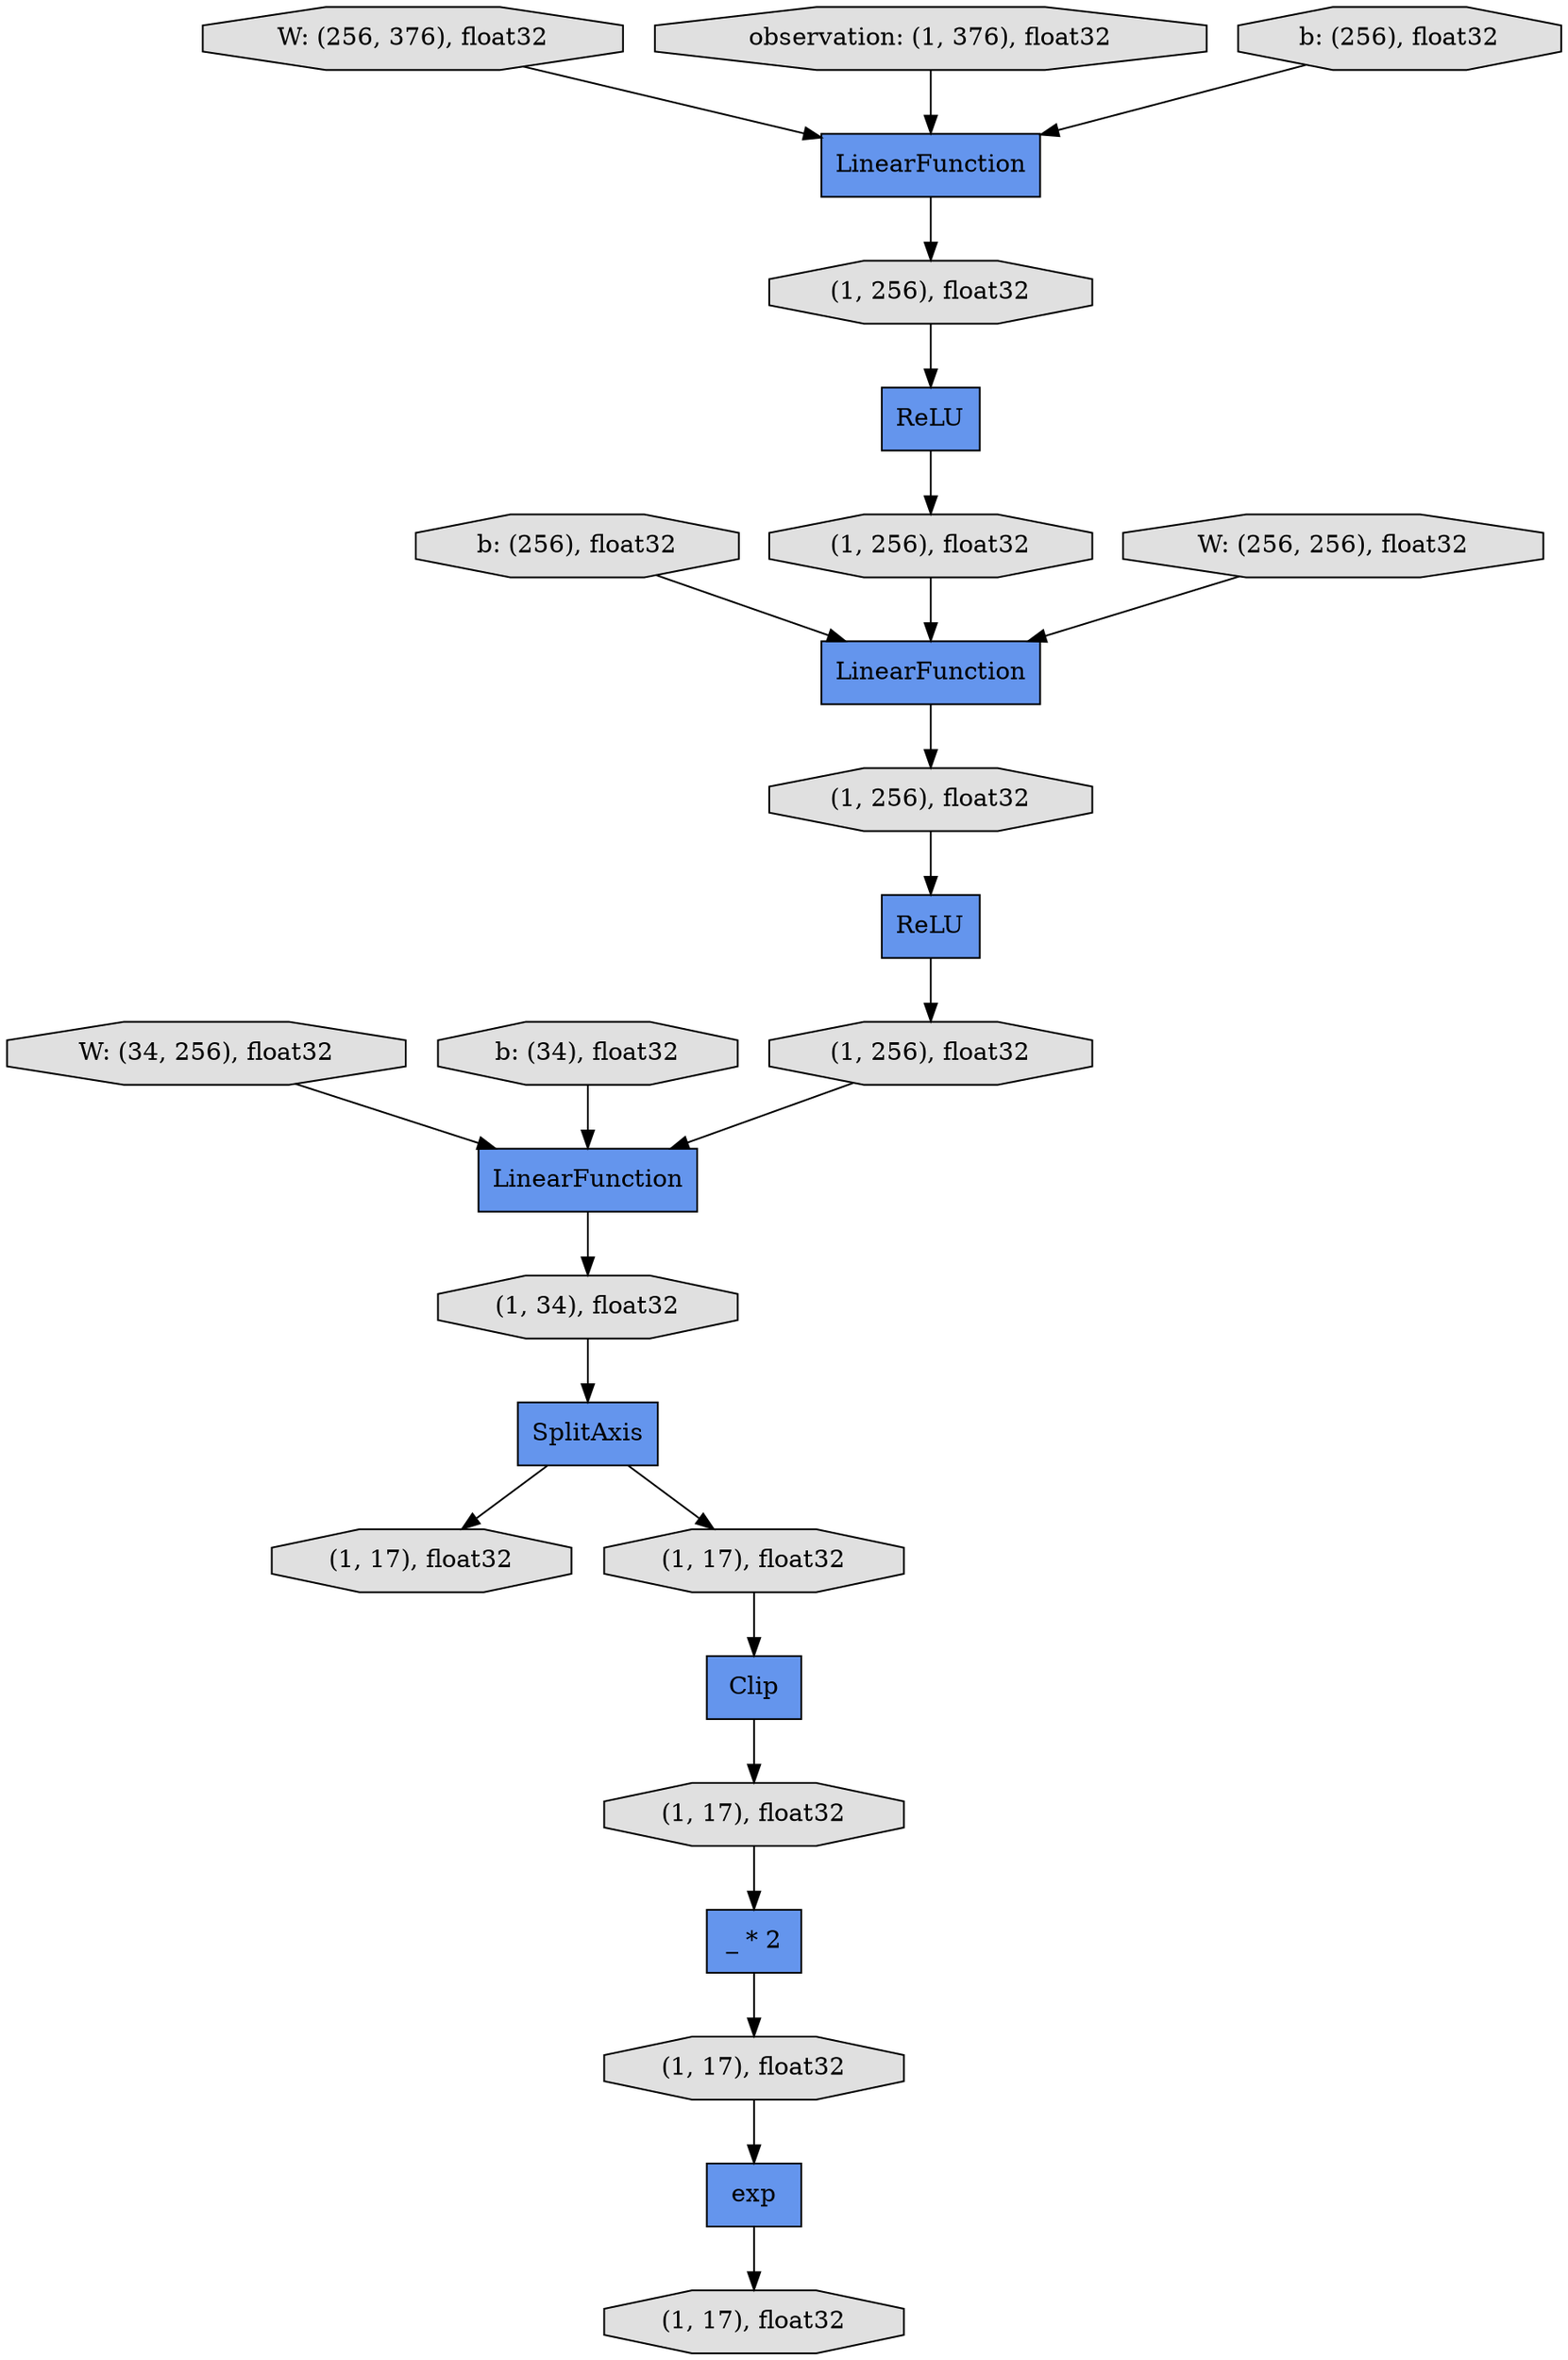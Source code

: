 digraph graphname{rankdir=TB;69346699416 [label="ReLU",shape="record",fillcolor="#6495ED",style="filled"];69330811032 [label="b: (256), float32",shape="octagon",fillcolor="#E0E0E0",style="filled"];69346775224 [label="(1, 17), float32",shape="octagon",fillcolor="#E0E0E0",style="filled"];69346699528 [label="(1, 256), float32",shape="octagon",fillcolor="#E0E0E0",style="filled"];69346699640 [label="LinearFunction",shape="record",fillcolor="#6495ED",style="filled"];69330811312 [label="W: (34, 256), float32",shape="octagon",fillcolor="#E0E0E0",style="filled"];69346699864 [label="(1, 256), float32",shape="octagon",fillcolor="#E0E0E0",style="filled"];69346699920 [label="SplitAxis",shape="record",fillcolor="#6495ED",style="filled"];69330811536 [label="b: (34), float32",shape="octagon",fillcolor="#E0E0E0",style="filled"];69346700032 [label="(1, 256), float32",shape="octagon",fillcolor="#E0E0E0",style="filled"];4575712088 [label="W: (256, 376), float32",shape="octagon",fillcolor="#E0E0E0",style="filled"];69346700200 [label="LinearFunction",shape="record",fillcolor="#6495ED",style="filled"];34817625112 [label="(1, 17), float32",shape="octagon",fillcolor="#E0E0E0",style="filled"];69346700424 [label="(1, 34), float32",shape="octagon",fillcolor="#E0E0E0",style="filled"];34817871040 [label="(1, 17), float32",shape="octagon",fillcolor="#E0E0E0",style="filled"];34830517528 [label="_ * 2",shape="record",fillcolor="#6495ED",style="filled"];69346698520 [label="observation: (1, 376), float32",shape="octagon",fillcolor="#E0E0E0",style="filled"];4527347360 [label="Clip",shape="record",fillcolor="#6495ED",style="filled"];69346700984 [label="(1, 17), float32",shape="octagon",fillcolor="#E0E0E0",style="filled"];69330810528 [label="b: (256), float32",shape="octagon",fillcolor="#E0E0E0",style="filled"];69346699024 [label="LinearFunction",shape="record",fillcolor="#6495ED",style="filled"];69346699080 [label="ReLU",shape="record",fillcolor="#6495ED",style="filled"];69346701208 [label="(1, 17), float32",shape="octagon",fillcolor="#E0E0E0",style="filled"];69330810808 [label="W: (256, 256), float32",shape="octagon",fillcolor="#E0E0E0",style="filled"];69346701264 [label="exp",shape="record",fillcolor="#6495ED",style="filled"];69346699248 [label="(1, 256), float32",shape="octagon",fillcolor="#E0E0E0",style="filled"];69330811536 -> 69346700200;69346701208 -> 69346701264;69346700984 -> 34830517528;4527347360 -> 69346700984;69346699640 -> 69346699864;69330810528 -> 69346699024;69346699024 -> 69346699248;69346700200 -> 69346700424;69346700032 -> 69346700200;69346699864 -> 69346699416;69330810808 -> 69346699640;69346701264 -> 69346775224;69346699248 -> 69346699080;4575712088 -> 69346699024;69346699528 -> 69346699640;34817871040 -> 4527347360;69346698520 -> 69346699024;69346699920 -> 34817871040;69346699080 -> 69346699528;69330811312 -> 69346700200;69346699920 -> 34817625112;69330811032 -> 69346699640;69346700424 -> 69346699920;69346699416 -> 69346700032;34830517528 -> 69346701208;}
